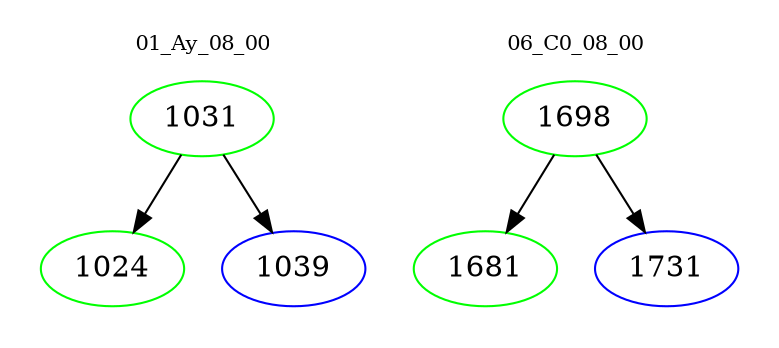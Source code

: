 digraph{
subgraph cluster_0 {
color = white
label = "01_Ay_08_00";
fontsize=10;
T0_1031 [label="1031", color="green"]
T0_1031 -> T0_1024 [color="black"]
T0_1024 [label="1024", color="green"]
T0_1031 -> T0_1039 [color="black"]
T0_1039 [label="1039", color="blue"]
}
subgraph cluster_1 {
color = white
label = "06_C0_08_00";
fontsize=10;
T1_1698 [label="1698", color="green"]
T1_1698 -> T1_1681 [color="black"]
T1_1681 [label="1681", color="green"]
T1_1698 -> T1_1731 [color="black"]
T1_1731 [label="1731", color="blue"]
}
}
